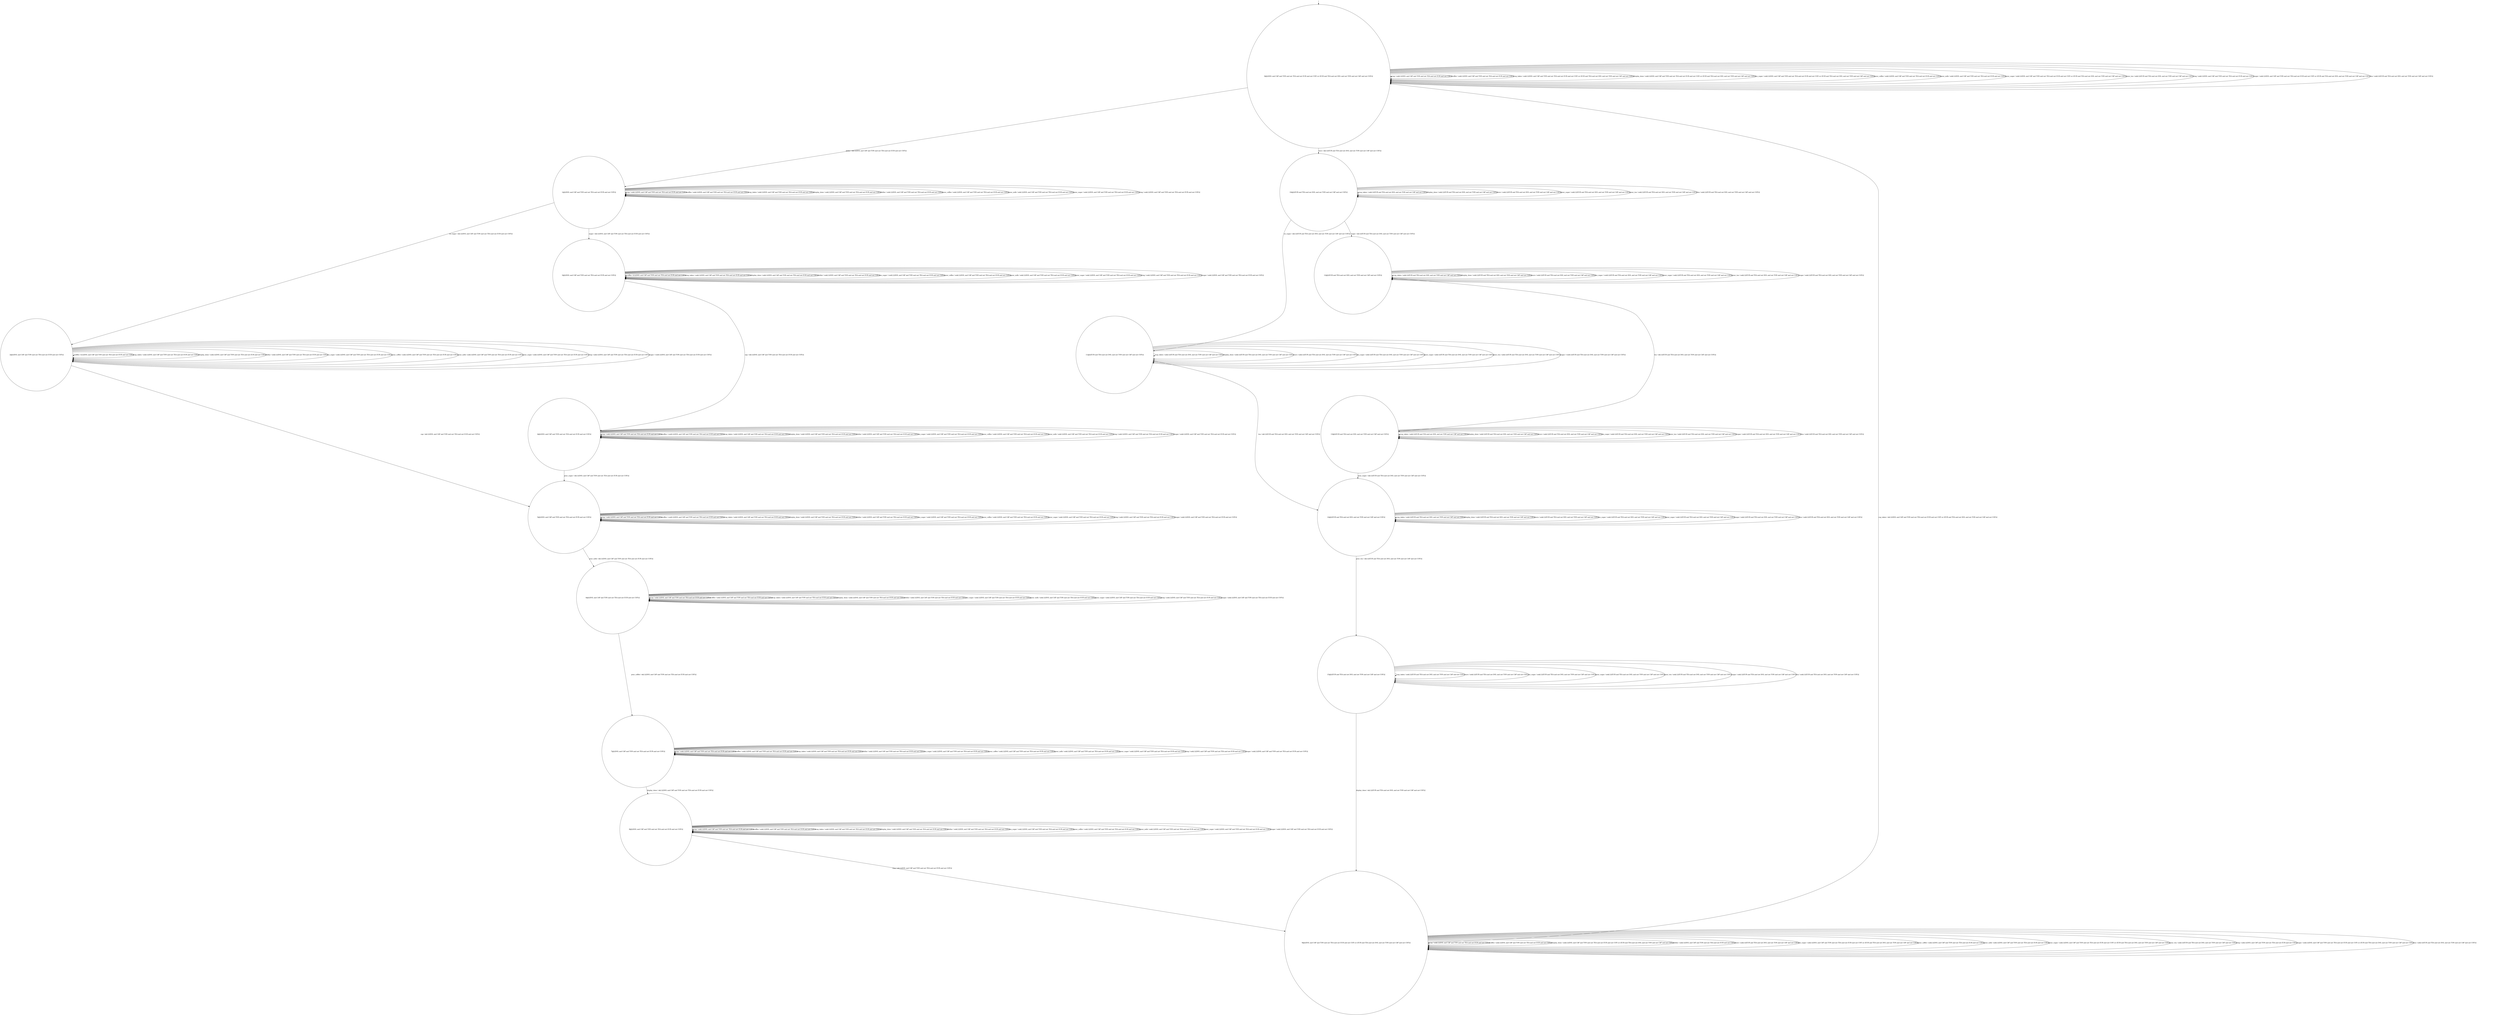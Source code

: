digraph g {
	edge [lblstyle="above, sloped"];
	s0 [shape="circle" label="0@[((DOL and CAP and TON and not TEA and not EUR and not COF) or (EUR and TEA and not DOL and not TON and not CAP and not COF))]"];
	s1 [shape="circle" label="1@[((DOL and CAP and TON and not TEA and not EUR and not COF))]"];
	s2 [shape="circle" label="2@[((DOL and CAP and TON and not TEA and not EUR and not COF))]"];
	s3 [shape="circle" label="3@[((DOL and CAP and TON and not TEA and not EUR and not COF))]"];
	s4 [shape="circle" label="4@[((DOL and CAP and TON and not TEA and not EUR and not COF))]"];
	s5 [shape="circle" label="5@[((DOL and CAP and TON and not TEA and not EUR and not COF))]"];
	s6 [shape="circle" label="6@[((DOL and CAP and TON and not TEA and not EUR and not COF))]"];
	s7 [shape="circle" label="7@[((DOL and CAP and TON and not TEA and not EUR and not COF))]"];
	s8 [shape="circle" label="8@[((DOL and CAP and TON and not TEA and not EUR and not COF))]"];
	s9 [shape="circle" label="9@[((DOL and CAP and TON and not TEA and not EUR and not COF) or (EUR and TEA and not DOL and not TON and not CAP and not COF))]"];
	s10 [shape="circle" label="10@[((EUR and TEA and not DOL and not TON and not CAP and not COF))]"];
	s11 [shape="circle" label="11@[((EUR and TEA and not DOL and not TON and not CAP and not COF))]"];
	s12 [shape="circle" label="12@[((EUR and TEA and not DOL and not TON and not CAP and not COF))]"];
	s13 [shape="circle" label="13@[((EUR and TEA and not DOL and not TON and not CAP and not COF))]"];
	s14 [shape="circle" label="14@[((EUR and TEA and not DOL and not TON and not CAP and not COF))]"];
	s15 [shape="circle" label="15@[((EUR and TEA and not DOL and not TON and not CAP and not COF))]"];
	s0 -> s0 [label="cap / nok() [((DOL and CAP and TON and not TEA and not EUR and not COF))]"];
	s0 -> s0 [label="coffee / nok() [((DOL and CAP and TON and not TEA and not EUR and not COF))]"];
	s0 -> s0 [label="cup_taken / nok() [((DOL and CAP and TON and not TEA and not EUR and not COF) or (EUR and TEA and not DOL and not TON and not CAP and not COF))]"];
	s0 -> s0 [label="display_done / nok() [((DOL and CAP and TON and not TEA and not EUR and not COF) or (EUR and TEA and not DOL and not TON and not CAP and not COF))]"];
	s0 -> s1 [label="dollar / ok() [((DOL and CAP and TON and not TEA and not EUR and not COF))]"];
	s0 -> s10 [label="euro / ok() [((EUR and TEA and not DOL and not TON and not CAP and not COF))]"];
	s0 -> s0 [label="no_sugar / nok() [((DOL and CAP and TON and not TEA and not EUR and not COF) or (EUR and TEA and not DOL and not TON and not CAP and not COF))]"];
	s0 -> s0 [label="pour_coffee / nok() [((DOL and CAP and TON and not TEA and not EUR and not COF))]"];
	s0 -> s0 [label="pour_milk / nok() [((DOL and CAP and TON and not TEA and not EUR and not COF))]"];
	s0 -> s0 [label="pour_sugar / nok() [((DOL and CAP and TON and not TEA and not EUR and not COF) or (EUR and TEA and not DOL and not TON and not CAP and not COF))]"];
	s0 -> s0 [label="pour_tea / nok() [((EUR and TEA and not DOL and not TON and not CAP and not COF))]"];
	s0 -> s0 [label="ring / nok() [((DOL and CAP and TON and not TEA and not EUR and not COF))]"];
	s0 -> s0 [label="sugar / nok() [((DOL and CAP and TON and not TEA and not EUR and not COF) or (EUR and TEA and not DOL and not TON and not CAP and not COF))]"];
	s0 -> s0 [label="tea / nok() [((EUR and TEA and not DOL and not TON and not CAP and not COF))]"];
	s1 -> s1 [label="cap / nok() [((DOL and CAP and TON and not TEA and not EUR and not COF))]"];
	s1 -> s1 [label="coffee / nok() [((DOL and CAP and TON and not TEA and not EUR and not COF))]"];
	s1 -> s1 [label="cup_taken / nok() [((DOL and CAP and TON and not TEA and not EUR and not COF))]"];
	s1 -> s1 [label="display_done / nok() [((DOL and CAP and TON and not TEA and not EUR and not COF))]"];
	s1 -> s1 [label="dollar / nok() [((DOL and CAP and TON and not TEA and not EUR and not COF))]"];
	s1 -> s2 [label="no_sugar / ok() [((DOL and CAP and TON and not TEA and not EUR and not COF))]"];
	s1 -> s1 [label="pour_coffee / nok() [((DOL and CAP and TON and not TEA and not EUR and not COF))]"];
	s1 -> s1 [label="pour_milk / nok() [((DOL and CAP and TON and not TEA and not EUR and not COF))]"];
	s1 -> s1 [label="pour_sugar / nok() [((DOL and CAP and TON and not TEA and not EUR and not COF))]"];
	s1 -> s1 [label="ring / nok() [((DOL and CAP and TON and not TEA and not EUR and not COF))]"];
	s1 -> s3 [label="sugar / ok() [((DOL and CAP and TON and not TEA and not EUR and not COF))]"];
	s2 -> s5 [label="cap / ok() [((DOL and CAP and TON and not TEA and not EUR and not COF))]"];
	s2 -> s2 [label="coffee / Ω [((DOL and CAP and TON and not TEA and not EUR and not COF))]"];
	s2 -> s2 [label="cup_taken / nok() [((DOL and CAP and TON and not TEA and not EUR and not COF))]"];
	s2 -> s2 [label="display_done / nok() [((DOL and CAP and TON and not TEA and not EUR and not COF))]"];
	s2 -> s2 [label="dollar / nok() [((DOL and CAP and TON and not TEA and not EUR and not COF))]"];
	s2 -> s2 [label="no_sugar / nok() [((DOL and CAP and TON and not TEA and not EUR and not COF))]"];
	s2 -> s2 [label="pour_coffee / nok() [((DOL and CAP and TON and not TEA and not EUR and not COF))]"];
	s2 -> s2 [label="pour_milk / nok() [((DOL and CAP and TON and not TEA and not EUR and not COF))]"];
	s2 -> s2 [label="pour_sugar / nok() [((DOL and CAP and TON and not TEA and not EUR and not COF))]"];
	s2 -> s2 [label="ring / nok() [((DOL and CAP and TON and not TEA and not EUR and not COF))]"];
	s2 -> s2 [label="sugar / void() [((DOL and CAP and TON and not TEA and not EUR and not COF))]"];
	s3 -> s4 [label="cap / ok() [((DOL and CAP and TON and not TEA and not EUR and not COF))]"];
	s3 -> s3 [label="coffee / Ω [((DOL and CAP and TON and not TEA and not EUR and not COF))]"];
	s3 -> s3 [label="cup_taken / nok() [((DOL and CAP and TON and not TEA and not EUR and not COF))]"];
	s3 -> s3 [label="display_done / nok() [((DOL and CAP and TON and not TEA and not EUR and not COF))]"];
	s3 -> s3 [label="dollar / nok() [((DOL and CAP and TON and not TEA and not EUR and not COF))]"];
	s3 -> s3 [label="no_sugar / void() [((DOL and CAP and TON and not TEA and not EUR and not COF))]"];
	s3 -> s3 [label="pour_coffee / nok() [((DOL and CAP and TON and not TEA and not EUR and not COF))]"];
	s3 -> s3 [label="pour_milk / nok() [((DOL and CAP and TON and not TEA and not EUR and not COF))]"];
	s3 -> s3 [label="pour_sugar / nok() [((DOL and CAP and TON and not TEA and not EUR and not COF))]"];
	s3 -> s3 [label="ring / nok() [((DOL and CAP and TON and not TEA and not EUR and not COF))]"];
	s3 -> s3 [label="sugar / nok() [((DOL and CAP and TON and not TEA and not EUR and not COF))]"];
	s4 -> s4 [label="cap / nok() [((DOL and CAP and TON and not TEA and not EUR and not COF))]"];
	s4 -> s4 [label="coffee / void() [((DOL and CAP and TON and not TEA and not EUR and not COF))]"];
	s4 -> s4 [label="cup_taken / nok() [((DOL and CAP and TON and not TEA and not EUR and not COF))]"];
	s4 -> s4 [label="display_done / nok() [((DOL and CAP and TON and not TEA and not EUR and not COF))]"];
	s4 -> s4 [label="dollar / nok() [((DOL and CAP and TON and not TEA and not EUR and not COF))]"];
	s4 -> s4 [label="no_sugar / nok() [((DOL and CAP and TON and not TEA and not EUR and not COF))]"];
	s4 -> s4 [label="pour_coffee / nok() [((DOL and CAP and TON and not TEA and not EUR and not COF))]"];
	s4 -> s4 [label="pour_milk / nok() [((DOL and CAP and TON and not TEA and not EUR and not COF))]"];
	s4 -> s5 [label="pour_sugar / ok() [((DOL and CAP and TON and not TEA and not EUR and not COF))]"];
	s4 -> s4 [label="ring / nok() [((DOL and CAP and TON and not TEA and not EUR and not COF))]"];
	s4 -> s4 [label="sugar / nok() [((DOL and CAP and TON and not TEA and not EUR and not COF))]"];
	s5 -> s5 [label="cap / nok() [((DOL and CAP and TON and not TEA and not EUR and not COF))]"];
	s5 -> s5 [label="coffee / void() [((DOL and CAP and TON and not TEA and not EUR and not COF))]"];
	s5 -> s5 [label="cup_taken / nok() [((DOL and CAP and TON and not TEA and not EUR and not COF))]"];
	s5 -> s5 [label="display_done / nok() [((DOL and CAP and TON and not TEA and not EUR and not COF))]"];
	s5 -> s5 [label="dollar / nok() [((DOL and CAP and TON and not TEA and not EUR and not COF))]"];
	s5 -> s5 [label="no_sugar / nok() [((DOL and CAP and TON and not TEA and not EUR and not COF))]"];
	s5 -> s5 [label="pour_coffee / nok() [((DOL and CAP and TON and not TEA and not EUR and not COF))]"];
	s5 -> s6 [label="pour_milk / ok() [((DOL and CAP and TON and not TEA and not EUR and not COF))]"];
	s5 -> s5 [label="pour_sugar / nok() [((DOL and CAP and TON and not TEA and not EUR and not COF))]"];
	s5 -> s5 [label="ring / nok() [((DOL and CAP and TON and not TEA and not EUR and not COF))]"];
	s5 -> s5 [label="sugar / nok() [((DOL and CAP and TON and not TEA and not EUR and not COF))]"];
	s6 -> s6 [label="cap / nok() [((DOL and CAP and TON and not TEA and not EUR and not COF))]"];
	s6 -> s6 [label="coffee / nok() [((DOL and CAP and TON and not TEA and not EUR and not COF))]"];
	s6 -> s6 [label="cup_taken / nok() [((DOL and CAP and TON and not TEA and not EUR and not COF))]"];
	s6 -> s6 [label="display_done / nok() [((DOL and CAP and TON and not TEA and not EUR and not COF))]"];
	s6 -> s6 [label="dollar / nok() [((DOL and CAP and TON and not TEA and not EUR and not COF))]"];
	s6 -> s6 [label="no_sugar / nok() [((DOL and CAP and TON and not TEA and not EUR and not COF))]"];
	s6 -> s7 [label="pour_coffee / ok() [((DOL and CAP and TON and not TEA and not EUR and not COF))]"];
	s6 -> s6 [label="pour_milk / nok() [((DOL and CAP and TON and not TEA and not EUR and not COF))]"];
	s6 -> s6 [label="pour_sugar / nok() [((DOL and CAP and TON and not TEA and not EUR and not COF))]"];
	s6 -> s6 [label="ring / nok() [((DOL and CAP and TON and not TEA and not EUR and not COF))]"];
	s6 -> s6 [label="sugar / nok() [((DOL and CAP and TON and not TEA and not EUR and not COF))]"];
	s7 -> s7 [label="cap / nok() [((DOL and CAP and TON and not TEA and not EUR and not COF))]"];
	s7 -> s7 [label="coffee / nok() [((DOL and CAP and TON and not TEA and not EUR and not COF))]"];
	s7 -> s7 [label="cup_taken / nok() [((DOL and CAP and TON and not TEA and not EUR and not COF))]"];
	s7 -> s8 [label="display_done / ok() [((DOL and CAP and TON and not TEA and not EUR and not COF))]"];
	s7 -> s7 [label="dollar / nok() [((DOL and CAP and TON and not TEA and not EUR and not COF))]"];
	s7 -> s7 [label="no_sugar / nok() [((DOL and CAP and TON and not TEA and not EUR and not COF))]"];
	s7 -> s7 [label="pour_coffee / nok() [((DOL and CAP and TON and not TEA and not EUR and not COF))]"];
	s7 -> s7 [label="pour_milk / nok() [((DOL and CAP and TON and not TEA and not EUR and not COF))]"];
	s7 -> s7 [label="pour_sugar / nok() [((DOL and CAP and TON and not TEA and not EUR and not COF))]"];
	s7 -> s7 [label="ring / nok() [((DOL and CAP and TON and not TEA and not EUR and not COF))]"];
	s7 -> s7 [label="sugar / nok() [((DOL and CAP and TON and not TEA and not EUR and not COF))]"];
	s8 -> s8 [label="cap / nok() [((DOL and CAP and TON and not TEA and not EUR and not COF))]"];
	s8 -> s8 [label="coffee / nok() [((DOL and CAP and TON and not TEA and not EUR and not COF))]"];
	s8 -> s8 [label="cup_taken / nok() [((DOL and CAP and TON and not TEA and not EUR and not COF))]"];
	s8 -> s8 [label="display_done / nok() [((DOL and CAP and TON and not TEA and not EUR and not COF))]"];
	s8 -> s8 [label="dollar / nok() [((DOL and CAP and TON and not TEA and not EUR and not COF))]"];
	s8 -> s8 [label="no_sugar / nok() [((DOL and CAP and TON and not TEA and not EUR and not COF))]"];
	s8 -> s8 [label="pour_coffee / nok() [((DOL and CAP and TON and not TEA and not EUR and not COF))]"];
	s8 -> s8 [label="pour_milk / nok() [((DOL and CAP and TON and not TEA and not EUR and not COF))]"];
	s8 -> s8 [label="pour_sugar / nok() [((DOL and CAP and TON and not TEA and not EUR and not COF))]"];
	s8 -> s9 [label="ring / ok() [((DOL and CAP and TON and not TEA and not EUR and not COF))]"];
	s8 -> s8 [label="sugar / nok() [((DOL and CAP and TON and not TEA and not EUR and not COF))]"];
	s9 -> s9 [label="cap / nok() [((DOL and CAP and TON and not TEA and not EUR and not COF))]"];
	s9 -> s9 [label="coffee / nok() [((DOL and CAP and TON and not TEA and not EUR and not COF))]"];
	s9 -> s0 [label="cup_taken / ok() [((DOL and CAP and TON and not TEA and not EUR and not COF) or (EUR and TEA and not DOL and not TON and not CAP and not COF))]"];
	s9 -> s9 [label="display_done / nok() [((DOL and CAP and TON and not TEA and not EUR and not COF) or (EUR and TEA and not DOL and not TON and not CAP and not COF))]"];
	s9 -> s9 [label="dollar / nok() [((DOL and CAP and TON and not TEA and not EUR and not COF))]"];
	s9 -> s9 [label="euro / nok() [((EUR and TEA and not DOL and not TON and not CAP and not COF))]"];
	s9 -> s9 [label="no_sugar / nok() [((DOL and CAP and TON and not TEA and not EUR and not COF) or (EUR and TEA and not DOL and not TON and not CAP and not COF))]"];
	s9 -> s9 [label="pour_coffee / nok() [((DOL and CAP and TON and not TEA and not EUR and not COF))]"];
	s9 -> s9 [label="pour_milk / nok() [((DOL and CAP and TON and not TEA and not EUR and not COF))]"];
	s9 -> s9 [label="pour_sugar / nok() [((DOL and CAP and TON and not TEA and not EUR and not COF) or (EUR and TEA and not DOL and not TON and not CAP and not COF))]"];
	s9 -> s9 [label="pour_tea / nok() [((EUR and TEA and not DOL and not TON and not CAP and not COF))]"];
	s9 -> s9 [label="ring / nok() [((DOL and CAP and TON and not TEA and not EUR and not COF))]"];
	s9 -> s9 [label="sugar / nok() [((DOL and CAP and TON and not TEA and not EUR and not COF) or (EUR and TEA and not DOL and not TON and not CAP and not COF))]"];
	s9 -> s9 [label="tea / nok() [((EUR and TEA and not DOL and not TON and not CAP and not COF))]"];
	s10 -> s10 [label="cup_taken / nok() [((EUR and TEA and not DOL and not TON and not CAP and not COF))]"];
	s10 -> s10 [label="display_done / nok() [((EUR and TEA and not DOL and not TON and not CAP and not COF))]"];
	s10 -> s10 [label="euro / nok() [((EUR and TEA and not DOL and not TON and not CAP and not COF))]"];
	s10 -> s11 [label="no_sugar / ok() [((EUR and TEA and not DOL and not TON and not CAP and not COF))]"];
	s10 -> s10 [label="pour_sugar / nok() [((EUR and TEA and not DOL and not TON and not CAP and not COF))]"];
	s10 -> s10 [label="pour_tea / nok() [((EUR and TEA and not DOL and not TON and not CAP and not COF))]"];
	s10 -> s12 [label="sugar / ok() [((EUR and TEA and not DOL and not TON and not CAP and not COF))]"];
	s10 -> s10 [label="tea / nok() [((EUR and TEA and not DOL and not TON and not CAP and not COF))]"];
	s11 -> s11 [label="cup_taken / nok() [((EUR and TEA and not DOL and not TON and not CAP and not COF))]"];
	s11 -> s11 [label="display_done / nok() [((EUR and TEA and not DOL and not TON and not CAP and not COF))]"];
	s11 -> s11 [label="euro / nok() [((EUR and TEA and not DOL and not TON and not CAP and not COF))]"];
	s11 -> s11 [label="no_sugar / nok() [((EUR and TEA and not DOL and not TON and not CAP and not COF))]"];
	s11 -> s11 [label="pour_sugar / nok() [((EUR and TEA and not DOL and not TON and not CAP and not COF))]"];
	s11 -> s11 [label="pour_tea / nok() [((EUR and TEA and not DOL and not TON and not CAP and not COF))]"];
	s11 -> s11 [label="sugar / void() [((EUR and TEA and not DOL and not TON and not CAP and not COF))]"];
	s11 -> s14 [label="tea / ok() [((EUR and TEA and not DOL and not TON and not CAP and not COF))]"];
	s12 -> s12 [label="cup_taken / nok() [((EUR and TEA and not DOL and not TON and not CAP and not COF))]"];
	s12 -> s12 [label="display_done / nok() [((EUR and TEA and not DOL and not TON and not CAP and not COF))]"];
	s12 -> s12 [label="euro / nok() [((EUR and TEA and not DOL and not TON and not CAP and not COF))]"];
	s12 -> s12 [label="no_sugar / void() [((EUR and TEA and not DOL and not TON and not CAP and not COF))]"];
	s12 -> s12 [label="pour_sugar / nok() [((EUR and TEA and not DOL and not TON and not CAP and not COF))]"];
	s12 -> s12 [label="pour_tea / nok() [((EUR and TEA and not DOL and not TON and not CAP and not COF))]"];
	s12 -> s12 [label="sugar / nok() [((EUR and TEA and not DOL and not TON and not CAP and not COF))]"];
	s12 -> s13 [label="tea / ok() [((EUR and TEA and not DOL and not TON and not CAP and not COF))]"];
	s13 -> s13 [label="cup_taken / nok() [((EUR and TEA and not DOL and not TON and not CAP and not COF))]"];
	s13 -> s13 [label="display_done / nok() [((EUR and TEA and not DOL and not TON and not CAP and not COF))]"];
	s13 -> s13 [label="euro / nok() [((EUR and TEA and not DOL and not TON and not CAP and not COF))]"];
	s13 -> s13 [label="no_sugar / nok() [((EUR and TEA and not DOL and not TON and not CAP and not COF))]"];
	s13 -> s14 [label="pour_sugar / ok() [((EUR and TEA and not DOL and not TON and not CAP and not COF))]"];
	s13 -> s13 [label="pour_tea / nok() [((EUR and TEA and not DOL and not TON and not CAP and not COF))]"];
	s13 -> s13 [label="sugar / nok() [((EUR and TEA and not DOL and not TON and not CAP and not COF))]"];
	s13 -> s13 [label="tea / nok() [((EUR and TEA and not DOL and not TON and not CAP and not COF))]"];
	s14 -> s14 [label="cup_taken / nok() [((EUR and TEA and not DOL and not TON and not CAP and not COF))]"];
	s14 -> s14 [label="display_done / nok() [((EUR and TEA and not DOL and not TON and not CAP and not COF))]"];
	s14 -> s14 [label="euro / nok() [((EUR and TEA and not DOL and not TON and not CAP and not COF))]"];
	s14 -> s14 [label="no_sugar / nok() [((EUR and TEA and not DOL and not TON and not CAP and not COF))]"];
	s14 -> s14 [label="pour_sugar / nok() [((EUR and TEA and not DOL and not TON and not CAP and not COF))]"];
	s14 -> s15 [label="pour_tea / ok() [((EUR and TEA and not DOL and not TON and not CAP and not COF))]"];
	s14 -> s14 [label="sugar / nok() [((EUR and TEA and not DOL and not TON and not CAP and not COF))]"];
	s14 -> s14 [label="tea / nok() [((EUR and TEA and not DOL and not TON and not CAP and not COF))]"];
	s15 -> s15 [label="cup_taken / nok() [((EUR and TEA and not DOL and not TON and not CAP and not COF))]"];
	s15 -> s9 [label="display_done / ok() [((EUR and TEA and not DOL and not TON and not CAP and not COF))]"];
	s15 -> s15 [label="euro / nok() [((EUR and TEA and not DOL and not TON and not CAP and not COF))]"];
	s15 -> s15 [label="no_sugar / nok() [((EUR and TEA and not DOL and not TON and not CAP and not COF))]"];
	s15 -> s15 [label="pour_sugar / nok() [((EUR and TEA and not DOL and not TON and not CAP and not COF))]"];
	s15 -> s15 [label="pour_tea / nok() [((EUR and TEA and not DOL and not TON and not CAP and not COF))]"];
	s15 -> s15 [label="sugar / nok() [((EUR and TEA and not DOL and not TON and not CAP and not COF))]"];
	s15 -> s15 [label="tea / nok() [((EUR and TEA and not DOL and not TON and not CAP and not COF))]"];
	__start0 [label="" shape="none" width="0" height="0"];
	__start0 -> s0;
}